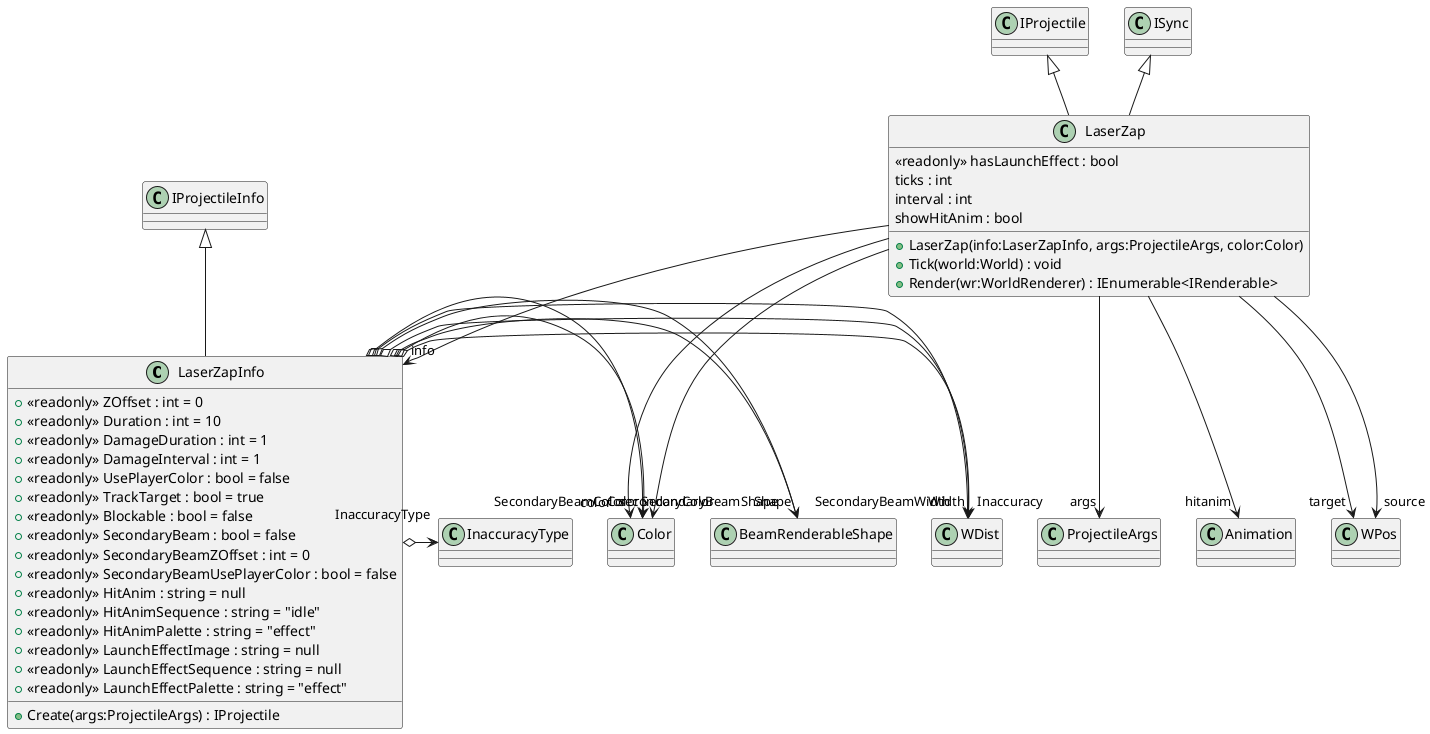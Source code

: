 @startuml
class LaserZapInfo {
    + <<readonly>> ZOffset : int = 0
    + <<readonly>> Duration : int = 10
    + <<readonly>> DamageDuration : int = 1
    + <<readonly>> DamageInterval : int = 1
    + <<readonly>> UsePlayerColor : bool = false
    + <<readonly>> TrackTarget : bool = true
    + <<readonly>> Blockable : bool = false
    + <<readonly>> SecondaryBeam : bool = false
    + <<readonly>> SecondaryBeamZOffset : int = 0
    + <<readonly>> SecondaryBeamUsePlayerColor : bool = false
    + <<readonly>> HitAnim : string = null
    + <<readonly>> HitAnimSequence : string = "idle"
    + <<readonly>> HitAnimPalette : string = "effect"
    + <<readonly>> LaunchEffectImage : string = null
    + <<readonly>> LaunchEffectSequence : string = null
    + <<readonly>> LaunchEffectPalette : string = "effect"
    + Create(args:ProjectileArgs) : IProjectile
}
class LaserZap {
    <<readonly>> hasLaunchEffect : bool
    ticks : int
    interval : int
    showHitAnim : bool
    + LaserZap(info:LaserZapInfo, args:ProjectileArgs, color:Color)
    + Tick(world:World) : void
    + Render(wr:WorldRenderer) : IEnumerable<IRenderable>
}
IProjectileInfo <|-- LaserZapInfo
LaserZapInfo o-> "Width" WDist
LaserZapInfo o-> "Shape" BeamRenderableShape
LaserZapInfo o-> "Color" Color
LaserZapInfo o-> "Inaccuracy" WDist
LaserZapInfo o-> "InaccuracyType" InaccuracyType
LaserZapInfo o-> "SecondaryBeamWidth" WDist
LaserZapInfo o-> "SecondaryBeamShape" BeamRenderableShape
LaserZapInfo o-> "SecondaryBeamColor" Color
IProjectile <|-- LaserZap
ISync <|-- LaserZap
LaserZap --> "args" ProjectileArgs
LaserZap --> "info" LaserZapInfo
LaserZap --> "hitanim" Animation
LaserZap --> "color" Color
LaserZap --> "secondaryColor" Color
LaserZap --> "target" WPos
LaserZap --> "source" WPos
@enduml
